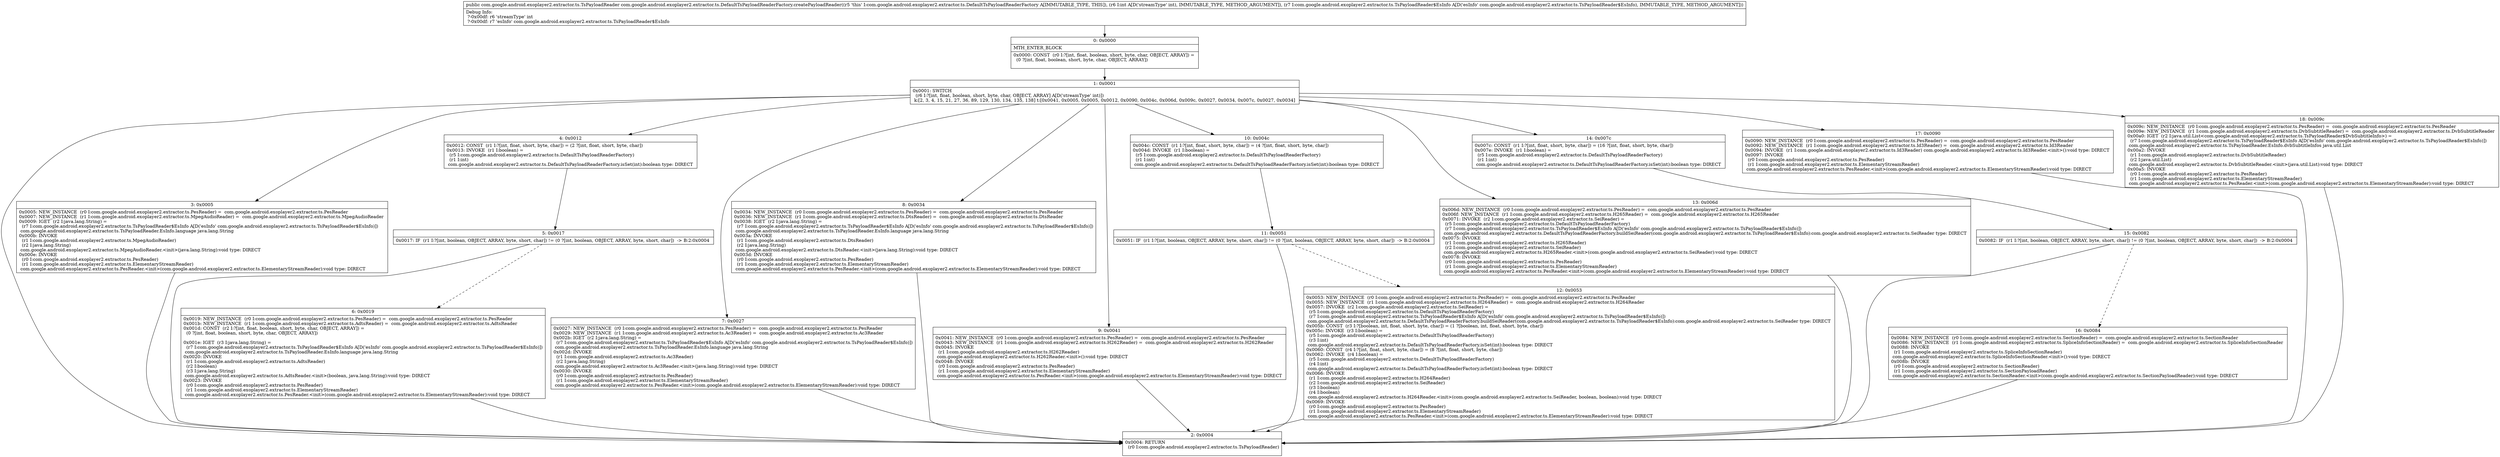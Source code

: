digraph "CFG forcom.google.android.exoplayer2.extractor.ts.DefaultTsPayloadReaderFactory.createPayloadReader(ILcom\/google\/android\/exoplayer2\/extractor\/ts\/TsPayloadReader$EsInfo;)Lcom\/google\/android\/exoplayer2\/extractor\/ts\/TsPayloadReader;" {
Node_0 [shape=record,label="{0\:\ 0x0000|MTH_ENTER_BLOCK\l|0x0000: CONST  (r0 I:?[int, float, boolean, short, byte, char, OBJECT, ARRAY]) = \l  (0 ?[int, float, boolean, short, byte, char, OBJECT, ARRAY])\l \l}"];
Node_1 [shape=record,label="{1\:\ 0x0001|0x0001: SWITCH  \l  (r6 I:?[int, float, boolean, short, byte, char, OBJECT, ARRAY] A[D('streamType' int)])\l k:[2, 3, 4, 15, 21, 27, 36, 89, 129, 130, 134, 135, 138] t:[0x0041, 0x0005, 0x0005, 0x0012, 0x0090, 0x004c, 0x006d, 0x009c, 0x0027, 0x0034, 0x007c, 0x0027, 0x0034] \l}"];
Node_2 [shape=record,label="{2\:\ 0x0004|0x0004: RETURN  \l  (r0 I:com.google.android.exoplayer2.extractor.ts.TsPayloadReader)\l \l}"];
Node_3 [shape=record,label="{3\:\ 0x0005|0x0005: NEW_INSTANCE  (r0 I:com.google.android.exoplayer2.extractor.ts.PesReader) =  com.google.android.exoplayer2.extractor.ts.PesReader \l0x0007: NEW_INSTANCE  (r1 I:com.google.android.exoplayer2.extractor.ts.MpegAudioReader) =  com.google.android.exoplayer2.extractor.ts.MpegAudioReader \l0x0009: IGET  (r2 I:java.lang.String) = \l  (r7 I:com.google.android.exoplayer2.extractor.ts.TsPayloadReader$EsInfo A[D('esInfo' com.google.android.exoplayer2.extractor.ts.TsPayloadReader$EsInfo)])\l com.google.android.exoplayer2.extractor.ts.TsPayloadReader.EsInfo.language java.lang.String \l0x000b: INVOKE  \l  (r1 I:com.google.android.exoplayer2.extractor.ts.MpegAudioReader)\l  (r2 I:java.lang.String)\l com.google.android.exoplayer2.extractor.ts.MpegAudioReader.\<init\>(java.lang.String):void type: DIRECT \l0x000e: INVOKE  \l  (r0 I:com.google.android.exoplayer2.extractor.ts.PesReader)\l  (r1 I:com.google.android.exoplayer2.extractor.ts.ElementaryStreamReader)\l com.google.android.exoplayer2.extractor.ts.PesReader.\<init\>(com.google.android.exoplayer2.extractor.ts.ElementaryStreamReader):void type: DIRECT \l}"];
Node_4 [shape=record,label="{4\:\ 0x0012|0x0012: CONST  (r1 I:?[int, float, short, byte, char]) = (2 ?[int, float, short, byte, char]) \l0x0013: INVOKE  (r1 I:boolean) = \l  (r5 I:com.google.android.exoplayer2.extractor.ts.DefaultTsPayloadReaderFactory)\l  (r1 I:int)\l com.google.android.exoplayer2.extractor.ts.DefaultTsPayloadReaderFactory.isSet(int):boolean type: DIRECT \l}"];
Node_5 [shape=record,label="{5\:\ 0x0017|0x0017: IF  (r1 I:?[int, boolean, OBJECT, ARRAY, byte, short, char]) != (0 ?[int, boolean, OBJECT, ARRAY, byte, short, char])  \-\> B:2:0x0004 \l}"];
Node_6 [shape=record,label="{6\:\ 0x0019|0x0019: NEW_INSTANCE  (r0 I:com.google.android.exoplayer2.extractor.ts.PesReader) =  com.google.android.exoplayer2.extractor.ts.PesReader \l0x001b: NEW_INSTANCE  (r1 I:com.google.android.exoplayer2.extractor.ts.AdtsReader) =  com.google.android.exoplayer2.extractor.ts.AdtsReader \l0x001d: CONST  (r2 I:?[int, float, boolean, short, byte, char, OBJECT, ARRAY]) = \l  (0 ?[int, float, boolean, short, byte, char, OBJECT, ARRAY])\l \l0x001e: IGET  (r3 I:java.lang.String) = \l  (r7 I:com.google.android.exoplayer2.extractor.ts.TsPayloadReader$EsInfo A[D('esInfo' com.google.android.exoplayer2.extractor.ts.TsPayloadReader$EsInfo)])\l com.google.android.exoplayer2.extractor.ts.TsPayloadReader.EsInfo.language java.lang.String \l0x0020: INVOKE  \l  (r1 I:com.google.android.exoplayer2.extractor.ts.AdtsReader)\l  (r2 I:boolean)\l  (r3 I:java.lang.String)\l com.google.android.exoplayer2.extractor.ts.AdtsReader.\<init\>(boolean, java.lang.String):void type: DIRECT \l0x0023: INVOKE  \l  (r0 I:com.google.android.exoplayer2.extractor.ts.PesReader)\l  (r1 I:com.google.android.exoplayer2.extractor.ts.ElementaryStreamReader)\l com.google.android.exoplayer2.extractor.ts.PesReader.\<init\>(com.google.android.exoplayer2.extractor.ts.ElementaryStreamReader):void type: DIRECT \l}"];
Node_7 [shape=record,label="{7\:\ 0x0027|0x0027: NEW_INSTANCE  (r0 I:com.google.android.exoplayer2.extractor.ts.PesReader) =  com.google.android.exoplayer2.extractor.ts.PesReader \l0x0029: NEW_INSTANCE  (r1 I:com.google.android.exoplayer2.extractor.ts.Ac3Reader) =  com.google.android.exoplayer2.extractor.ts.Ac3Reader \l0x002b: IGET  (r2 I:java.lang.String) = \l  (r7 I:com.google.android.exoplayer2.extractor.ts.TsPayloadReader$EsInfo A[D('esInfo' com.google.android.exoplayer2.extractor.ts.TsPayloadReader$EsInfo)])\l com.google.android.exoplayer2.extractor.ts.TsPayloadReader.EsInfo.language java.lang.String \l0x002d: INVOKE  \l  (r1 I:com.google.android.exoplayer2.extractor.ts.Ac3Reader)\l  (r2 I:java.lang.String)\l com.google.android.exoplayer2.extractor.ts.Ac3Reader.\<init\>(java.lang.String):void type: DIRECT \l0x0030: INVOKE  \l  (r0 I:com.google.android.exoplayer2.extractor.ts.PesReader)\l  (r1 I:com.google.android.exoplayer2.extractor.ts.ElementaryStreamReader)\l com.google.android.exoplayer2.extractor.ts.PesReader.\<init\>(com.google.android.exoplayer2.extractor.ts.ElementaryStreamReader):void type: DIRECT \l}"];
Node_8 [shape=record,label="{8\:\ 0x0034|0x0034: NEW_INSTANCE  (r0 I:com.google.android.exoplayer2.extractor.ts.PesReader) =  com.google.android.exoplayer2.extractor.ts.PesReader \l0x0036: NEW_INSTANCE  (r1 I:com.google.android.exoplayer2.extractor.ts.DtsReader) =  com.google.android.exoplayer2.extractor.ts.DtsReader \l0x0038: IGET  (r2 I:java.lang.String) = \l  (r7 I:com.google.android.exoplayer2.extractor.ts.TsPayloadReader$EsInfo A[D('esInfo' com.google.android.exoplayer2.extractor.ts.TsPayloadReader$EsInfo)])\l com.google.android.exoplayer2.extractor.ts.TsPayloadReader.EsInfo.language java.lang.String \l0x003a: INVOKE  \l  (r1 I:com.google.android.exoplayer2.extractor.ts.DtsReader)\l  (r2 I:java.lang.String)\l com.google.android.exoplayer2.extractor.ts.DtsReader.\<init\>(java.lang.String):void type: DIRECT \l0x003d: INVOKE  \l  (r0 I:com.google.android.exoplayer2.extractor.ts.PesReader)\l  (r1 I:com.google.android.exoplayer2.extractor.ts.ElementaryStreamReader)\l com.google.android.exoplayer2.extractor.ts.PesReader.\<init\>(com.google.android.exoplayer2.extractor.ts.ElementaryStreamReader):void type: DIRECT \l}"];
Node_9 [shape=record,label="{9\:\ 0x0041|0x0041: NEW_INSTANCE  (r0 I:com.google.android.exoplayer2.extractor.ts.PesReader) =  com.google.android.exoplayer2.extractor.ts.PesReader \l0x0043: NEW_INSTANCE  (r1 I:com.google.android.exoplayer2.extractor.ts.H262Reader) =  com.google.android.exoplayer2.extractor.ts.H262Reader \l0x0045: INVOKE  \l  (r1 I:com.google.android.exoplayer2.extractor.ts.H262Reader)\l com.google.android.exoplayer2.extractor.ts.H262Reader.\<init\>():void type: DIRECT \l0x0048: INVOKE  \l  (r0 I:com.google.android.exoplayer2.extractor.ts.PesReader)\l  (r1 I:com.google.android.exoplayer2.extractor.ts.ElementaryStreamReader)\l com.google.android.exoplayer2.extractor.ts.PesReader.\<init\>(com.google.android.exoplayer2.extractor.ts.ElementaryStreamReader):void type: DIRECT \l}"];
Node_10 [shape=record,label="{10\:\ 0x004c|0x004c: CONST  (r1 I:?[int, float, short, byte, char]) = (4 ?[int, float, short, byte, char]) \l0x004d: INVOKE  (r1 I:boolean) = \l  (r5 I:com.google.android.exoplayer2.extractor.ts.DefaultTsPayloadReaderFactory)\l  (r1 I:int)\l com.google.android.exoplayer2.extractor.ts.DefaultTsPayloadReaderFactory.isSet(int):boolean type: DIRECT \l}"];
Node_11 [shape=record,label="{11\:\ 0x0051|0x0051: IF  (r1 I:?[int, boolean, OBJECT, ARRAY, byte, short, char]) != (0 ?[int, boolean, OBJECT, ARRAY, byte, short, char])  \-\> B:2:0x0004 \l}"];
Node_12 [shape=record,label="{12\:\ 0x0053|0x0053: NEW_INSTANCE  (r0 I:com.google.android.exoplayer2.extractor.ts.PesReader) =  com.google.android.exoplayer2.extractor.ts.PesReader \l0x0055: NEW_INSTANCE  (r1 I:com.google.android.exoplayer2.extractor.ts.H264Reader) =  com.google.android.exoplayer2.extractor.ts.H264Reader \l0x0057: INVOKE  (r2 I:com.google.android.exoplayer2.extractor.ts.SeiReader) = \l  (r5 I:com.google.android.exoplayer2.extractor.ts.DefaultTsPayloadReaderFactory)\l  (r7 I:com.google.android.exoplayer2.extractor.ts.TsPayloadReader$EsInfo A[D('esInfo' com.google.android.exoplayer2.extractor.ts.TsPayloadReader$EsInfo)])\l com.google.android.exoplayer2.extractor.ts.DefaultTsPayloadReaderFactory.buildSeiReader(com.google.android.exoplayer2.extractor.ts.TsPayloadReader$EsInfo):com.google.android.exoplayer2.extractor.ts.SeiReader type: DIRECT \l0x005b: CONST  (r3 I:?[boolean, int, float, short, byte, char]) = (1 ?[boolean, int, float, short, byte, char]) \l0x005c: INVOKE  (r3 I:boolean) = \l  (r5 I:com.google.android.exoplayer2.extractor.ts.DefaultTsPayloadReaderFactory)\l  (r3 I:int)\l com.google.android.exoplayer2.extractor.ts.DefaultTsPayloadReaderFactory.isSet(int):boolean type: DIRECT \l0x0060: CONST  (r4 I:?[int, float, short, byte, char]) = (8 ?[int, float, short, byte, char]) \l0x0062: INVOKE  (r4 I:boolean) = \l  (r5 I:com.google.android.exoplayer2.extractor.ts.DefaultTsPayloadReaderFactory)\l  (r4 I:int)\l com.google.android.exoplayer2.extractor.ts.DefaultTsPayloadReaderFactory.isSet(int):boolean type: DIRECT \l0x0066: INVOKE  \l  (r1 I:com.google.android.exoplayer2.extractor.ts.H264Reader)\l  (r2 I:com.google.android.exoplayer2.extractor.ts.SeiReader)\l  (r3 I:boolean)\l  (r4 I:boolean)\l com.google.android.exoplayer2.extractor.ts.H264Reader.\<init\>(com.google.android.exoplayer2.extractor.ts.SeiReader, boolean, boolean):void type: DIRECT \l0x0069: INVOKE  \l  (r0 I:com.google.android.exoplayer2.extractor.ts.PesReader)\l  (r1 I:com.google.android.exoplayer2.extractor.ts.ElementaryStreamReader)\l com.google.android.exoplayer2.extractor.ts.PesReader.\<init\>(com.google.android.exoplayer2.extractor.ts.ElementaryStreamReader):void type: DIRECT \l}"];
Node_13 [shape=record,label="{13\:\ 0x006d|0x006d: NEW_INSTANCE  (r0 I:com.google.android.exoplayer2.extractor.ts.PesReader) =  com.google.android.exoplayer2.extractor.ts.PesReader \l0x006f: NEW_INSTANCE  (r1 I:com.google.android.exoplayer2.extractor.ts.H265Reader) =  com.google.android.exoplayer2.extractor.ts.H265Reader \l0x0071: INVOKE  (r2 I:com.google.android.exoplayer2.extractor.ts.SeiReader) = \l  (r5 I:com.google.android.exoplayer2.extractor.ts.DefaultTsPayloadReaderFactory)\l  (r7 I:com.google.android.exoplayer2.extractor.ts.TsPayloadReader$EsInfo A[D('esInfo' com.google.android.exoplayer2.extractor.ts.TsPayloadReader$EsInfo)])\l com.google.android.exoplayer2.extractor.ts.DefaultTsPayloadReaderFactory.buildSeiReader(com.google.android.exoplayer2.extractor.ts.TsPayloadReader$EsInfo):com.google.android.exoplayer2.extractor.ts.SeiReader type: DIRECT \l0x0075: INVOKE  \l  (r1 I:com.google.android.exoplayer2.extractor.ts.H265Reader)\l  (r2 I:com.google.android.exoplayer2.extractor.ts.SeiReader)\l com.google.android.exoplayer2.extractor.ts.H265Reader.\<init\>(com.google.android.exoplayer2.extractor.ts.SeiReader):void type: DIRECT \l0x0078: INVOKE  \l  (r0 I:com.google.android.exoplayer2.extractor.ts.PesReader)\l  (r1 I:com.google.android.exoplayer2.extractor.ts.ElementaryStreamReader)\l com.google.android.exoplayer2.extractor.ts.PesReader.\<init\>(com.google.android.exoplayer2.extractor.ts.ElementaryStreamReader):void type: DIRECT \l}"];
Node_14 [shape=record,label="{14\:\ 0x007c|0x007c: CONST  (r1 I:?[int, float, short, byte, char]) = (16 ?[int, float, short, byte, char]) \l0x007e: INVOKE  (r1 I:boolean) = \l  (r5 I:com.google.android.exoplayer2.extractor.ts.DefaultTsPayloadReaderFactory)\l  (r1 I:int)\l com.google.android.exoplayer2.extractor.ts.DefaultTsPayloadReaderFactory.isSet(int):boolean type: DIRECT \l}"];
Node_15 [shape=record,label="{15\:\ 0x0082|0x0082: IF  (r1 I:?[int, boolean, OBJECT, ARRAY, byte, short, char]) != (0 ?[int, boolean, OBJECT, ARRAY, byte, short, char])  \-\> B:2:0x0004 \l}"];
Node_16 [shape=record,label="{16\:\ 0x0084|0x0084: NEW_INSTANCE  (r0 I:com.google.android.exoplayer2.extractor.ts.SectionReader) =  com.google.android.exoplayer2.extractor.ts.SectionReader \l0x0086: NEW_INSTANCE  (r1 I:com.google.android.exoplayer2.extractor.ts.SpliceInfoSectionReader) =  com.google.android.exoplayer2.extractor.ts.SpliceInfoSectionReader \l0x0088: INVOKE  \l  (r1 I:com.google.android.exoplayer2.extractor.ts.SpliceInfoSectionReader)\l com.google.android.exoplayer2.extractor.ts.SpliceInfoSectionReader.\<init\>():void type: DIRECT \l0x008b: INVOKE  \l  (r0 I:com.google.android.exoplayer2.extractor.ts.SectionReader)\l  (r1 I:com.google.android.exoplayer2.extractor.ts.SectionPayloadReader)\l com.google.android.exoplayer2.extractor.ts.SectionReader.\<init\>(com.google.android.exoplayer2.extractor.ts.SectionPayloadReader):void type: DIRECT \l}"];
Node_17 [shape=record,label="{17\:\ 0x0090|0x0090: NEW_INSTANCE  (r0 I:com.google.android.exoplayer2.extractor.ts.PesReader) =  com.google.android.exoplayer2.extractor.ts.PesReader \l0x0092: NEW_INSTANCE  (r1 I:com.google.android.exoplayer2.extractor.ts.Id3Reader) =  com.google.android.exoplayer2.extractor.ts.Id3Reader \l0x0094: INVOKE  (r1 I:com.google.android.exoplayer2.extractor.ts.Id3Reader) com.google.android.exoplayer2.extractor.ts.Id3Reader.\<init\>():void type: DIRECT \l0x0097: INVOKE  \l  (r0 I:com.google.android.exoplayer2.extractor.ts.PesReader)\l  (r1 I:com.google.android.exoplayer2.extractor.ts.ElementaryStreamReader)\l com.google.android.exoplayer2.extractor.ts.PesReader.\<init\>(com.google.android.exoplayer2.extractor.ts.ElementaryStreamReader):void type: DIRECT \l}"];
Node_18 [shape=record,label="{18\:\ 0x009c|0x009c: NEW_INSTANCE  (r0 I:com.google.android.exoplayer2.extractor.ts.PesReader) =  com.google.android.exoplayer2.extractor.ts.PesReader \l0x009e: NEW_INSTANCE  (r1 I:com.google.android.exoplayer2.extractor.ts.DvbSubtitleReader) =  com.google.android.exoplayer2.extractor.ts.DvbSubtitleReader \l0x00a0: IGET  (r2 I:java.util.List\<com.google.android.exoplayer2.extractor.ts.TsPayloadReader$DvbSubtitleInfo\>) = \l  (r7 I:com.google.android.exoplayer2.extractor.ts.TsPayloadReader$EsInfo A[D('esInfo' com.google.android.exoplayer2.extractor.ts.TsPayloadReader$EsInfo)])\l com.google.android.exoplayer2.extractor.ts.TsPayloadReader.EsInfo.dvbSubtitleInfos java.util.List \l0x00a2: INVOKE  \l  (r1 I:com.google.android.exoplayer2.extractor.ts.DvbSubtitleReader)\l  (r2 I:java.util.List)\l com.google.android.exoplayer2.extractor.ts.DvbSubtitleReader.\<init\>(java.util.List):void type: DIRECT \l0x00a5: INVOKE  \l  (r0 I:com.google.android.exoplayer2.extractor.ts.PesReader)\l  (r1 I:com.google.android.exoplayer2.extractor.ts.ElementaryStreamReader)\l com.google.android.exoplayer2.extractor.ts.PesReader.\<init\>(com.google.android.exoplayer2.extractor.ts.ElementaryStreamReader):void type: DIRECT \l}"];
MethodNode[shape=record,label="{public com.google.android.exoplayer2.extractor.ts.TsPayloadReader com.google.android.exoplayer2.extractor.ts.DefaultTsPayloadReaderFactory.createPayloadReader((r5 'this' I:com.google.android.exoplayer2.extractor.ts.DefaultTsPayloadReaderFactory A[IMMUTABLE_TYPE, THIS]), (r6 I:int A[D('streamType' int), IMMUTABLE_TYPE, METHOD_ARGUMENT]), (r7 I:com.google.android.exoplayer2.extractor.ts.TsPayloadReader$EsInfo A[D('esInfo' com.google.android.exoplayer2.extractor.ts.TsPayloadReader$EsInfo), IMMUTABLE_TYPE, METHOD_ARGUMENT]))  | Debug Info:\l  ?\-0x00df: r6 'streamType' int\l  ?\-0x00df: r7 'esInfo' com.google.android.exoplayer2.extractor.ts.TsPayloadReader$EsInfo\l}"];
MethodNode -> Node_0;
Node_0 -> Node_1;
Node_1 -> Node_2;
Node_1 -> Node_3;
Node_1 -> Node_4;
Node_1 -> Node_7;
Node_1 -> Node_8;
Node_1 -> Node_9;
Node_1 -> Node_10;
Node_1 -> Node_13;
Node_1 -> Node_14;
Node_1 -> Node_17;
Node_1 -> Node_18;
Node_3 -> Node_2;
Node_4 -> Node_5;
Node_5 -> Node_2;
Node_5 -> Node_6[style=dashed];
Node_6 -> Node_2;
Node_7 -> Node_2;
Node_8 -> Node_2;
Node_9 -> Node_2;
Node_10 -> Node_11;
Node_11 -> Node_2;
Node_11 -> Node_12[style=dashed];
Node_12 -> Node_2;
Node_13 -> Node_2;
Node_14 -> Node_15;
Node_15 -> Node_2;
Node_15 -> Node_16[style=dashed];
Node_16 -> Node_2;
Node_17 -> Node_2;
Node_18 -> Node_2;
}

